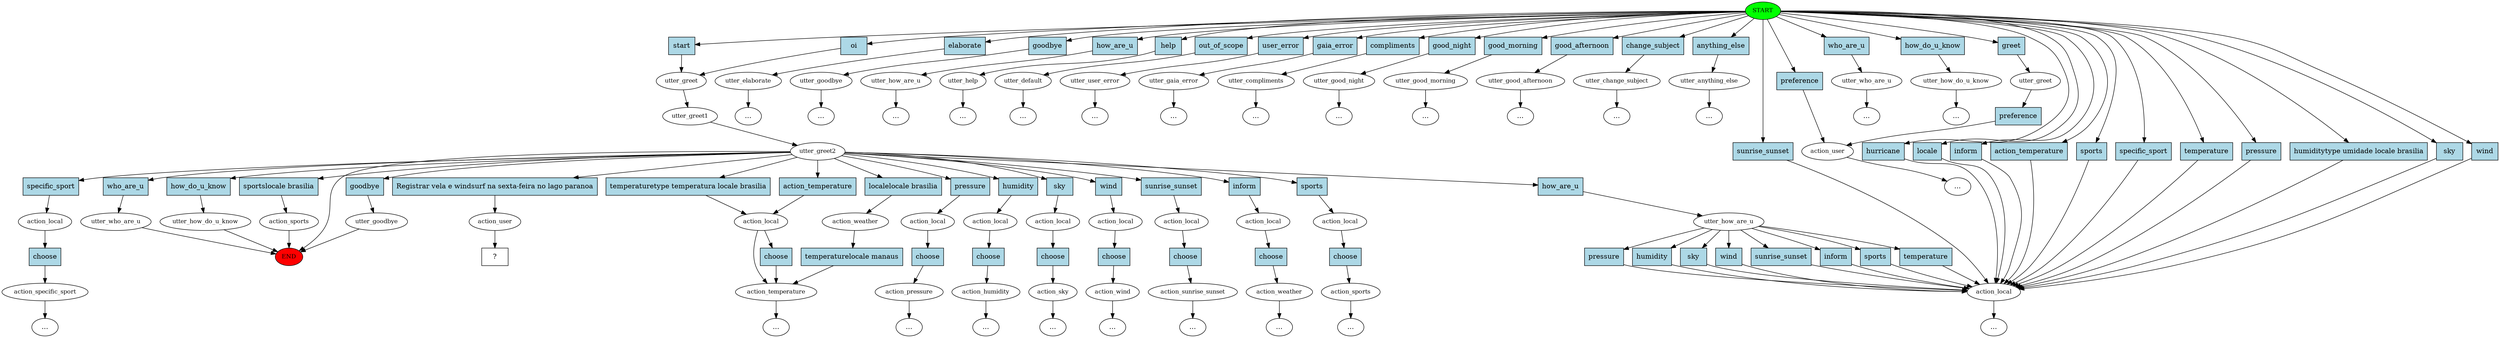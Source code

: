 digraph  {
0 [class="start active", fillcolor=green, fontsize=12, label=START, style=filled];
"-1" [class=end, fillcolor=red, fontsize=12, label=END, style=filled];
1 [class=active, fontsize=12, label=utter_greet];
2 [class=active, fontsize=12, label=utter_greet1];
3 [class=active, fontsize=12, label=utter_greet2];
4 [class="", fontsize=12, label=utter_how_are_u];
5 [class="", fontsize=12, label=action_local];
10 [class="", fontsize=12, label=action_local];
11 [class="", fontsize=12, label=action_temperature];
21 [class="", fontsize=12, label=action_local];
22 [class="", fontsize=12, label=action_pressure];
"-8" [class=ellipsis, label="..."];
27 [class="", fontsize=12, label=action_local];
28 [class="", fontsize=12, label=action_humidity];
"-10" [class=ellipsis, label="..."];
43 [class="", fontsize=12, label=action_local];
44 [class="", fontsize=12, label=action_sky];
"-14" [class=ellipsis, label="..."];
48 [class="", fontsize=12, label=action_local];
49 [class="", fontsize=12, label=action_wind];
"-15" [class=ellipsis, label="..."];
60 [class="", fontsize=12, label=action_local];
61 [class="", fontsize=12, label=action_sunrise_sunset];
"-19" [class=ellipsis, label="..."];
69 [class="", fontsize=12, label=utter_elaborate];
73 [class="", fontsize=12, label=action_local];
74 [class="", fontsize=12, label=action_weather];
"-24" [class=ellipsis, label="..."];
"-26" [class=ellipsis, label="..."];
88 [class="", fontsize=12, label=utter_goodbye];
"-30" [class=ellipsis, label="..."];
89 [class="", fontsize=12, label=utter_how_are_u];
"-31" [class=ellipsis, label="..."];
95 [class="", fontsize=12, label=utter_help];
"-33" [class=ellipsis, label="..."];
97 [class="", fontsize=12, label=utter_default];
"-35" [class=ellipsis, label="..."];
98 [class="", fontsize=12, label=utter_user_error];
"-36" [class=ellipsis, label="..."];
99 [class="", fontsize=12, label=utter_gaia_error];
"-37" [class=ellipsis, label="..."];
100 [class="", fontsize=12, label=utter_compliments];
"-38" [class=ellipsis, label="..."];
104 [class="", fontsize=12, label=utter_goodbye];
108 [class="", fontsize=12, label=utter_good_night];
109 [class="", fontsize=12, label=utter_good_morning];
111 [class="", fontsize=12, label=utter_good_afternoon];
112 [class="", fontsize=12, label=utter_change_subject];
"-43" [class=ellipsis, label="..."];
116 [class="", fontsize=12, label=utter_anything_else];
"-44" [class=ellipsis, label="..."];
127 [class="", fontsize=12, label=action_local];
128 [class="", fontsize=12, label=action_sports];
132 [class="", fontsize=12, label=action_weather];
"-50" [class=ellipsis, label="..."];
142 [class="", fontsize=12, label=action_sports];
151 [class="", fontsize=12, label=action_local];
152 [class="", fontsize=12, label=action_specific_sport];
158 [class="", fontsize=12, label=action_user];
159 [class="", fontsize=12, label=utter_greet];
"-55" [class=ellipsis, label="..."];
"-62" [class=ellipsis, label="..."];
"-63" [class=ellipsis, label="..."];
"-64" [class=ellipsis, label="..."];
"-65" [class=ellipsis, label="..."];
"-66" [class=ellipsis, label="..."];
"-67" [class=ellipsis, label="..."];
189 [class="", fontsize=12, label=utter_who_are_u];
"-68" [class=ellipsis, label="..."];
193 [class="", fontsize=12, label=utter_who_are_u];
194 [class="", fontsize=12, label=utter_how_do_u_know];
"-69" [class=ellipsis, label="..."];
198 [class="", fontsize=12, label=utter_how_do_u_know];
202 [class=active, fontsize=12, label=action_user];
203 [class="intent dashed active", label="  ?  ", shape=rect];
204 [class="intent active", fillcolor=lightblue, label=oi, shape=rect, style=filled];
205 [class=intent, fillcolor=lightblue, label=start, shape=rect, style=filled];
206 [class=intent, fillcolor=lightblue, label=elaborate, shape=rect, style=filled];
207 [class=intent, fillcolor=lightblue, label=goodbye, shape=rect, style=filled];
208 [class=intent, fillcolor=lightblue, label=how_are_u, shape=rect, style=filled];
209 [class=intent, fillcolor=lightblue, label=help, shape=rect, style=filled];
210 [class=intent, fillcolor=lightblue, label=out_of_scope, shape=rect, style=filled];
211 [class=intent, fillcolor=lightblue, label=user_error, shape=rect, style=filled];
212 [class=intent, fillcolor=lightblue, label=gaia_error, shape=rect, style=filled];
213 [class=intent, fillcolor=lightblue, label=compliments, shape=rect, style=filled];
214 [class=intent, fillcolor=lightblue, label=good_night, shape=rect, style=filled];
215 [class=intent, fillcolor=lightblue, label=good_morning, shape=rect, style=filled];
216 [class=intent, fillcolor=lightblue, label=good_afternoon, shape=rect, style=filled];
217 [class=intent, fillcolor=lightblue, label=change_subject, shape=rect, style=filled];
218 [class=intent, fillcolor=lightblue, label=anything_else, shape=rect, style=filled];
219 [class=intent, fillcolor=lightblue, label=preference, shape=rect, style=filled];
220 [class=intent, fillcolor=lightblue, label=greet, shape=rect, style=filled];
221 [class=intent, fillcolor=lightblue, label=who_are_u, shape=rect, style=filled];
222 [class=intent, fillcolor=lightblue, label=how_do_u_know, shape=rect, style=filled];
223 [class=intent, fillcolor=lightblue, label=temperature, shape=rect, style=filled];
224 [class=intent, fillcolor=lightblue, label=pressure, shape=rect, style=filled];
225 [class=intent, fillcolor=lightblue, label="humiditytype umidade locale brasilia", shape=rect, style=filled];
226 [class=intent, fillcolor=lightblue, label=sky, shape=rect, style=filled];
227 [class=intent, fillcolor=lightblue, label=wind, shape=rect, style=filled];
228 [class=intent, fillcolor=lightblue, label=sunrise_sunset, shape=rect, style=filled];
229 [class=intent, fillcolor=lightblue, label=hurricane, shape=rect, style=filled];
230 [class=intent, fillcolor=lightblue, label=locale, shape=rect, style=filled];
231 [class=intent, fillcolor=lightblue, label=inform, shape=rect, style=filled];
232 [class=intent, fillcolor=lightblue, label=action_temperature, shape=rect, style=filled];
233 [class=intent, fillcolor=lightblue, label=sports, shape=rect, style=filled];
234 [class=intent, fillcolor=lightblue, label=specific_sport, shape=rect, style=filled];
235 [class=intent, fillcolor=lightblue, label=how_are_u, shape=rect, style=filled];
236 [class=intent, fillcolor=lightblue, label="temperaturetype temperatura locale brasilia", shape=rect, style=filled];
237 [class=intent, fillcolor=lightblue, label=action_temperature, shape=rect, style=filled];
238 [class=intent, fillcolor=lightblue, label=pressure, shape=rect, style=filled];
239 [class=intent, fillcolor=lightblue, label=humidity, shape=rect, style=filled];
240 [class=intent, fillcolor=lightblue, label=sky, shape=rect, style=filled];
241 [class=intent, fillcolor=lightblue, label=wind, shape=rect, style=filled];
242 [class=intent, fillcolor=lightblue, label=sunrise_sunset, shape=rect, style=filled];
243 [class=intent, fillcolor=lightblue, label=inform, shape=rect, style=filled];
244 [class=intent, fillcolor=lightblue, label=goodbye, shape=rect, style=filled];
245 [class=intent, fillcolor=lightblue, label=sports, shape=rect, style=filled];
246 [class=intent, fillcolor=lightblue, label="localelocale brasilia", shape=rect, style=filled];
247 [class=intent, fillcolor=lightblue, label="sportslocale brasilia", shape=rect, style=filled];
248 [class=intent, fillcolor=lightblue, label=specific_sport, shape=rect, style=filled];
249 [class=intent, fillcolor=lightblue, label=who_are_u, shape=rect, style=filled];
250 [class=intent, fillcolor=lightblue, label=how_do_u_know, shape=rect, style=filled];
251 [class="intent active", fillcolor=lightblue, label="Registrar vela e windsurf na sexta-feira no lago paranoa", shape=rect, style=filled];
252 [class=intent, fillcolor=lightblue, label=temperature, shape=rect, style=filled];
253 [class=intent, fillcolor=lightblue, label=pressure, shape=rect, style=filled];
254 [class=intent, fillcolor=lightblue, label=humidity, shape=rect, style=filled];
255 [class=intent, fillcolor=lightblue, label=sky, shape=rect, style=filled];
256 [class=intent, fillcolor=lightblue, label=wind, shape=rect, style=filled];
257 [class=intent, fillcolor=lightblue, label=sunrise_sunset, shape=rect, style=filled];
258 [class=intent, fillcolor=lightblue, label=inform, shape=rect, style=filled];
259 [class=intent, fillcolor=lightblue, label=sports, shape=rect, style=filled];
260 [class=intent, fillcolor=lightblue, label=choose, shape=rect, style=filled];
261 [class=intent, fillcolor=lightblue, label=choose, shape=rect, style=filled];
262 [class=intent, fillcolor=lightblue, label=choose, shape=rect, style=filled];
263 [class=intent, fillcolor=lightblue, label=choose, shape=rect, style=filled];
264 [class=intent, fillcolor=lightblue, label=choose, shape=rect, style=filled];
265 [class=intent, fillcolor=lightblue, label=choose, shape=rect, style=filled];
266 [class=intent, fillcolor=lightblue, label=choose, shape=rect, style=filled];
267 [class=intent, fillcolor=lightblue, label=choose, shape=rect, style=filled];
268 [class=intent, fillcolor=lightblue, label="temperaturelocale manaus", shape=rect, style=filled];
269 [class=intent, fillcolor=lightblue, label=choose, shape=rect, style=filled];
270 [class=intent, fillcolor=lightblue, label=preference, shape=rect, style=filled];
0 -> 204  [class=active, key=0];
0 -> 205  [class="", key=0];
0 -> 206  [class="", key=0];
0 -> 207  [class="", key=0];
0 -> 208  [class="", key=0];
0 -> 209  [class="", key=0];
0 -> 210  [class="", key=0];
0 -> 211  [class="", key=0];
0 -> 212  [class="", key=0];
0 -> 213  [class="", key=0];
0 -> 214  [class="", key=0];
0 -> 215  [class="", key=0];
0 -> 216  [class="", key=0];
0 -> 217  [class="", key=0];
0 -> 218  [class="", key=0];
0 -> 219  [class="", key=0];
0 -> 220  [class="", key=0];
0 -> 221  [class="", key=0];
0 -> 222  [class="", key=0];
0 -> 223  [class="", key=0];
0 -> 224  [class="", key=0];
0 -> 225  [class="", key=0];
0 -> 226  [class="", key=0];
0 -> 227  [class="", key=0];
0 -> 228  [class="", key=0];
0 -> 229  [class="", key=0];
0 -> 230  [class="", key=0];
0 -> 231  [class="", key=0];
0 -> 232  [class="", key=0];
0 -> 233  [class="", key=0];
0 -> 234  [class="", key=0];
1 -> 2  [class=active, key=NONE, label=""];
2 -> 3  [class=active, key=NONE, label=""];
3 -> "-1"  [class="", key=NONE, label=""];
3 -> 235  [class="", key=0];
3 -> 236  [class="", key=0];
3 -> 237  [class="", key=0];
3 -> 238  [class="", key=0];
3 -> 239  [class="", key=0];
3 -> 240  [class="", key=0];
3 -> 241  [class="", key=0];
3 -> 242  [class="", key=0];
3 -> 243  [class="", key=0];
3 -> 244  [class="", key=0];
3 -> 245  [class="", key=0];
3 -> 246  [class="", key=0];
3 -> 247  [class="", key=0];
3 -> 248  [class="", key=0];
3 -> 249  [class="", key=0];
3 -> 250  [class="", key=0];
3 -> 251  [class=active, key=0];
4 -> 252  [class="", key=0];
4 -> 253  [class="", key=0];
4 -> 254  [class="", key=0];
4 -> 255  [class="", key=0];
4 -> 256  [class="", key=0];
4 -> 257  [class="", key=0];
4 -> 258  [class="", key=0];
4 -> 259  [class="", key=0];
5 -> "-66"  [class="", key=NONE, label=""];
10 -> 11  [class="", key=NONE, label=""];
10 -> 260  [class="", key=0];
11 -> "-50"  [class="", key=NONE, label=""];
21 -> 261  [class="", key=0];
22 -> "-8"  [class="", key=NONE, label=""];
27 -> 262  [class="", key=0];
28 -> "-10"  [class="", key=NONE, label=""];
43 -> 263  [class="", key=0];
44 -> "-14"  [class="", key=NONE, label=""];
48 -> 264  [class="", key=0];
49 -> "-15"  [class="", key=NONE, label=""];
60 -> 265  [class="", key=0];
61 -> "-19"  [class="", key=NONE, label=""];
69 -> "-26"  [class="", key=NONE, label=""];
73 -> 266  [class="", key=0];
74 -> "-24"  [class="", key=NONE, label=""];
88 -> "-30"  [class="", key=NONE, label=""];
89 -> "-31"  [class="", key=NONE, label=""];
95 -> "-33"  [class="", key=NONE, label=""];
97 -> "-35"  [class="", key=NONE, label=""];
98 -> "-36"  [class="", key=NONE, label=""];
99 -> "-37"  [class="", key=NONE, label=""];
100 -> "-38"  [class="", key=NONE, label=""];
104 -> "-1"  [class="", key=NONE, label=""];
108 -> "-64"  [class="", key=NONE, label=""];
109 -> "-62"  [class="", key=NONE, label=""];
111 -> "-65"  [class="", key=NONE, label=""];
112 -> "-43"  [class="", key=NONE, label=""];
116 -> "-44"  [class="", key=NONE, label=""];
127 -> 267  [class="", key=0];
128 -> "-63"  [class="", key=NONE, label=""];
132 -> 268  [class="", key=0];
142 -> "-1"  [class="", key=NONE, label=""];
151 -> 269  [class="", key=0];
152 -> "-67"  [class="", key=NONE, label=""];
158 -> "-55"  [class="", key=NONE, label=""];
159 -> 270  [class="", key=0];
189 -> "-68"  [class="", key=NONE, label=""];
193 -> "-1"  [class="", key=NONE, label=""];
194 -> "-69"  [class="", key=NONE, label=""];
198 -> "-1"  [class="", key=NONE, label=""];
202 -> 203  [class=active, key=NONE, label=""];
204 -> 1  [class=active, key=0];
205 -> 1  [class="", key=0];
206 -> 69  [class="", key=0];
207 -> 88  [class="", key=0];
208 -> 89  [class="", key=0];
209 -> 95  [class="", key=0];
210 -> 97  [class="", key=0];
211 -> 98  [class="", key=0];
212 -> 99  [class="", key=0];
213 -> 100  [class="", key=0];
214 -> 108  [class="", key=0];
215 -> 109  [class="", key=0];
216 -> 111  [class="", key=0];
217 -> 112  [class="", key=0];
218 -> 116  [class="", key=0];
219 -> 158  [class="", key=0];
220 -> 159  [class="", key=0];
221 -> 189  [class="", key=0];
222 -> 194  [class="", key=0];
223 -> 5  [class="", key=0];
224 -> 5  [class="", key=0];
225 -> 5  [class="", key=0];
226 -> 5  [class="", key=0];
227 -> 5  [class="", key=0];
228 -> 5  [class="", key=0];
229 -> 5  [class="", key=0];
230 -> 5  [class="", key=0];
231 -> 5  [class="", key=0];
232 -> 5  [class="", key=0];
233 -> 5  [class="", key=0];
234 -> 5  [class="", key=0];
235 -> 4  [class="", key=0];
236 -> 10  [class="", key=0];
237 -> 10  [class="", key=0];
238 -> 21  [class="", key=0];
239 -> 27  [class="", key=0];
240 -> 43  [class="", key=0];
241 -> 48  [class="", key=0];
242 -> 60  [class="", key=0];
243 -> 73  [class="", key=0];
244 -> 104  [class="", key=0];
245 -> 127  [class="", key=0];
246 -> 132  [class="", key=0];
247 -> 142  [class="", key=0];
248 -> 151  [class="", key=0];
249 -> 193  [class="", key=0];
250 -> 198  [class="", key=0];
251 -> 202  [class=active, key=0];
252 -> 5  [class="", key=0];
253 -> 5  [class="", key=0];
254 -> 5  [class="", key=0];
255 -> 5  [class="", key=0];
256 -> 5  [class="", key=0];
257 -> 5  [class="", key=0];
258 -> 5  [class="", key=0];
259 -> 5  [class="", key=0];
260 -> 11  [class="", key=0];
261 -> 22  [class="", key=0];
262 -> 28  [class="", key=0];
263 -> 44  [class="", key=0];
264 -> 49  [class="", key=0];
265 -> 61  [class="", key=0];
266 -> 74  [class="", key=0];
267 -> 128  [class="", key=0];
268 -> 11  [class="", key=0];
269 -> 152  [class="", key=0];
270 -> 158  [class="", key=0];
}
